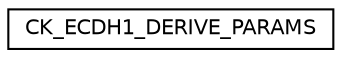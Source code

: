 digraph "Graphical Class Hierarchy"
{
  edge [fontname="Helvetica",fontsize="10",labelfontname="Helvetica",labelfontsize="10"];
  node [fontname="Helvetica",fontsize="10",shape=record];
  rankdir="LR";
  Node0 [label="CK_ECDH1_DERIVE_PARAMS",height=0.2,width=0.4,color="black", fillcolor="white", style="filled",URL="$struct_c_k___e_c_d_h1___d_e_r_i_v_e___p_a_r_a_m_s.html"];
}
